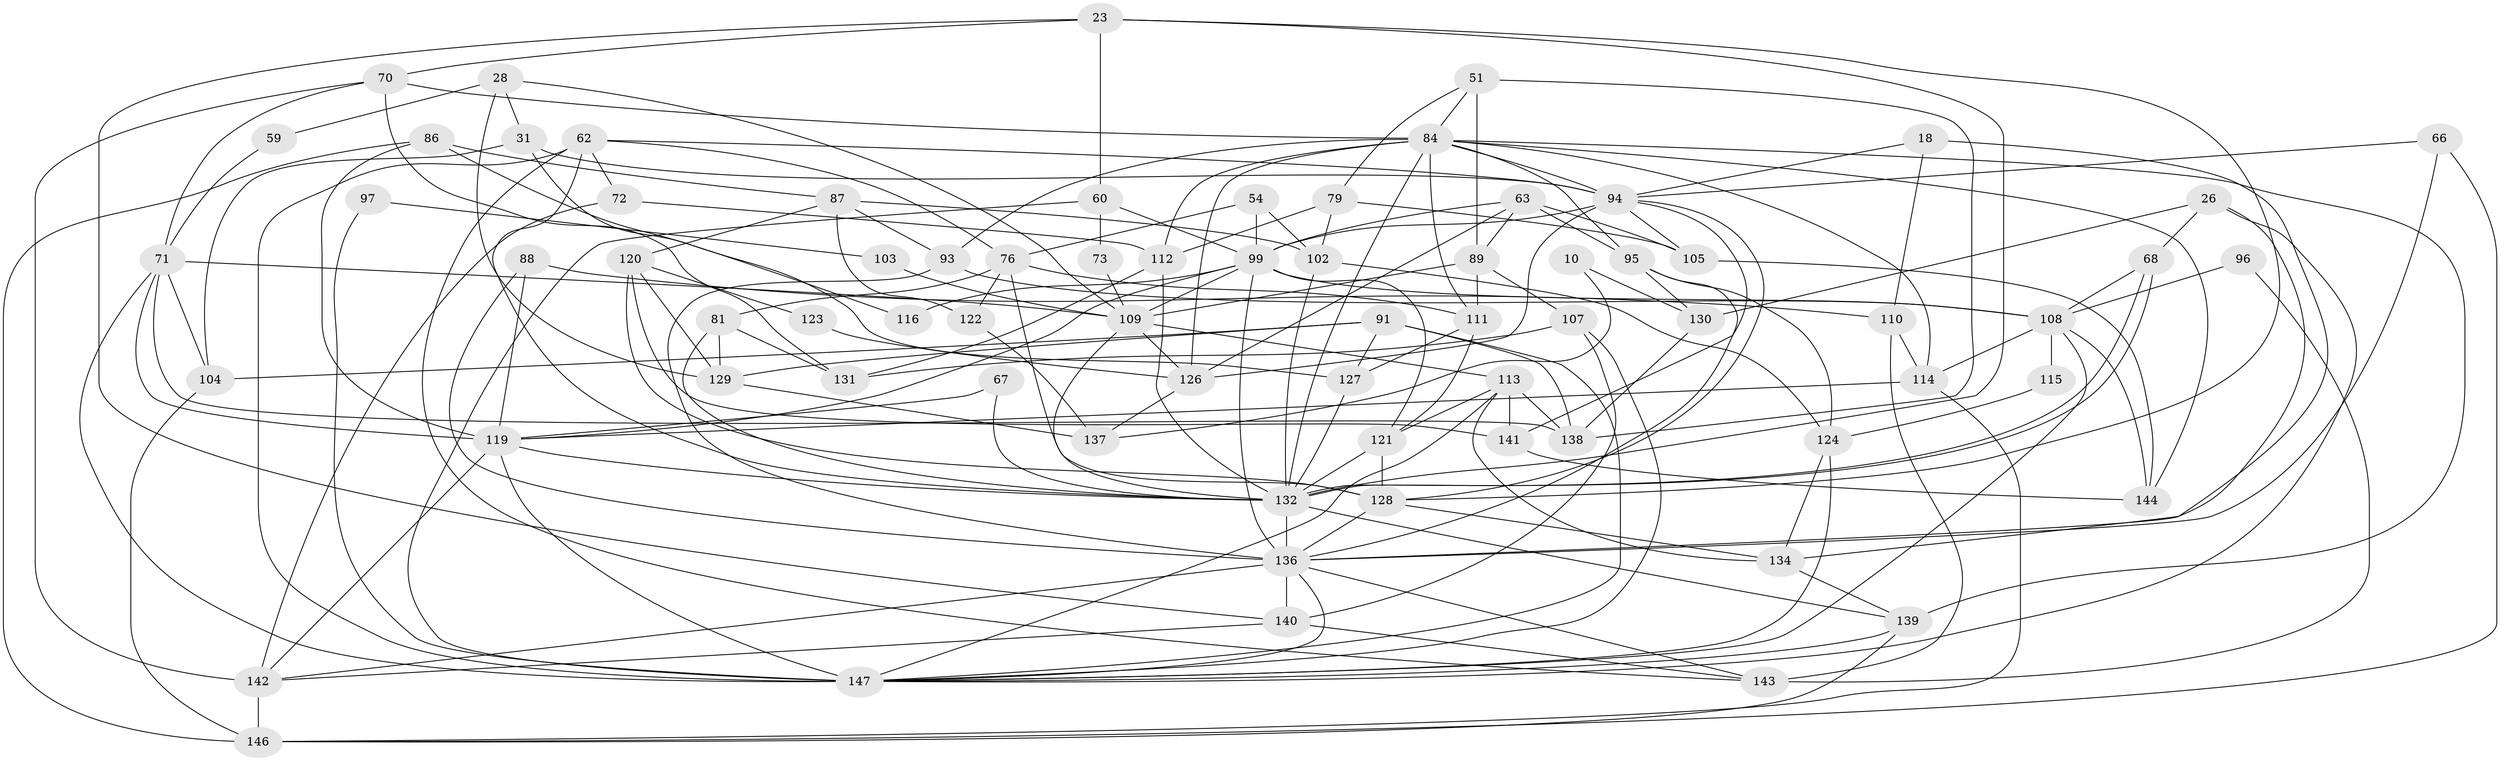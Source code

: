 // original degree distribution, {3: 0.23129251700680273, 5: 0.1836734693877551, 4: 0.3197278911564626, 7: 0.061224489795918366, 6: 0.05442176870748299, 2: 0.14285714285714285, 10: 0.006802721088435374}
// Generated by graph-tools (version 1.1) at 2025/50/03/09/25 04:50:49]
// undirected, 73 vertices, 183 edges
graph export_dot {
graph [start="1"]
  node [color=gray90,style=filled];
  10;
  18;
  23 [super="+9"];
  26;
  28;
  31;
  51;
  54 [super="+34"];
  59;
  60;
  62 [super="+46"];
  63 [super="+40"];
  66;
  67;
  68;
  70;
  71 [super="+65+61"];
  72 [super="+25"];
  73;
  76 [super="+49"];
  79;
  81;
  84 [super="+82+13"];
  86 [super="+19"];
  87;
  88;
  89 [super="+75"];
  91 [super="+20"];
  93;
  94 [super="+42+83"];
  95 [super="+11+41"];
  96;
  97 [super="+35"];
  99 [super="+38+8+92"];
  102;
  103;
  104 [super="+6+85"];
  105 [super="+78"];
  107 [super="+74"];
  108 [super="+3"];
  109 [super="+29+57"];
  110 [super="+52"];
  111;
  112;
  113 [super="+17+77"];
  114 [super="+48"];
  115;
  116;
  119 [super="+50+4"];
  120;
  121 [super="+43+69+55"];
  122;
  123;
  124 [super="+36+64"];
  126 [super="+98+39"];
  127;
  128 [super="+16"];
  129;
  130;
  131;
  132 [super="+22+58+125"];
  134;
  136 [super="+53+100+90"];
  137;
  138 [super="+7"];
  139 [super="+27"];
  140 [super="+133"];
  141;
  142 [super="+118+117"];
  143 [super="+45"];
  144;
  146 [super="+5"];
  147 [super="+135+145"];
  10 -- 130;
  10 -- 137;
  18 -- 110;
  18 -- 94;
  18 -- 136;
  23 -- 60;
  23 -- 70;
  23 -- 140;
  23 -- 128;
  23 -- 132;
  26 -- 68;
  26 -- 130;
  26 -- 134;
  26 -- 147;
  28 -- 129;
  28 -- 31;
  28 -- 59;
  28 -- 109;
  31 -- 94;
  31 -- 127;
  31 -- 104;
  51 -- 79;
  51 -- 84;
  51 -- 138;
  51 -- 89 [weight=2];
  54 -- 76;
  54 -- 99;
  54 -- 102;
  59 -- 71;
  60 -- 147;
  60 -- 73;
  60 -- 99;
  62 -- 147 [weight=2];
  62 -- 94;
  62 -- 72;
  62 -- 76;
  62 -- 132 [weight=2];
  62 -- 143;
  63 -- 126 [weight=2];
  63 -- 105;
  63 -- 99 [weight=2];
  63 -- 95 [weight=2];
  63 -- 89;
  66 -- 146;
  66 -- 94;
  66 -- 136;
  67 -- 119;
  67 -- 132;
  68 -- 132;
  68 -- 132;
  68 -- 108;
  70 -- 131;
  70 -- 142;
  70 -- 84;
  70 -- 71;
  71 -- 147;
  71 -- 119;
  71 -- 104;
  71 -- 138;
  71 -- 109;
  72 -- 112;
  72 -- 142;
  73 -- 109;
  76 -- 81;
  76 -- 128 [weight=2];
  76 -- 122;
  76 -- 111;
  79 -- 112;
  79 -- 102;
  79 -- 105;
  81 -- 131;
  81 -- 129;
  81 -- 132;
  84 -- 93;
  84 -- 111;
  84 -- 112;
  84 -- 114 [weight=2];
  84 -- 144;
  84 -- 126 [weight=2];
  84 -- 94 [weight=2];
  84 -- 95;
  84 -- 139;
  84 -- 132;
  86 -- 119 [weight=3];
  86 -- 146;
  86 -- 116;
  86 -- 87;
  87 -- 120;
  87 -- 93;
  87 -- 102;
  87 -- 122;
  88 -- 119;
  88 -- 110;
  88 -- 136;
  89 -- 107;
  89 -- 111;
  89 -- 109 [weight=2];
  91 -- 129;
  91 -- 104 [weight=2];
  91 -- 138;
  91 -- 127;
  91 -- 147;
  93 -- 108;
  93 -- 136;
  94 -- 141;
  94 -- 105 [weight=2];
  94 -- 128;
  94 -- 99 [weight=2];
  94 -- 126;
  95 -- 124;
  95 -- 130;
  95 -- 136;
  96 -- 108;
  96 -- 143;
  97 -- 147 [weight=3];
  97 -- 103;
  99 -- 108 [weight=2];
  99 -- 136 [weight=2];
  99 -- 116;
  99 -- 119 [weight=2];
  99 -- 109 [weight=2];
  99 -- 121 [weight=4];
  102 -- 124;
  102 -- 132;
  103 -- 109;
  104 -- 146;
  105 -- 144;
  107 -- 140;
  107 -- 147;
  107 -- 131;
  108 -- 144;
  108 -- 115;
  108 -- 114;
  108 -- 147;
  109 -- 113;
  109 -- 126;
  109 -- 132;
  110 -- 114 [weight=2];
  110 -- 143;
  111 -- 127;
  111 -- 121;
  112 -- 131;
  112 -- 132;
  113 -- 138;
  113 -- 141;
  113 -- 121;
  113 -- 147;
  113 -- 134;
  114 -- 146;
  114 -- 119;
  115 -- 124;
  119 -- 142;
  119 -- 147;
  119 -- 132;
  120 -- 129;
  120 -- 128;
  120 -- 123;
  120 -- 141;
  121 -- 128;
  121 -- 132 [weight=2];
  122 -- 137;
  123 -- 126;
  124 -- 147;
  124 -- 134;
  126 -- 137;
  127 -- 132;
  128 -- 134;
  128 -- 136;
  129 -- 137;
  130 -- 138;
  132 -- 136 [weight=2];
  132 -- 139;
  134 -- 139;
  136 -- 147;
  136 -- 142 [weight=2];
  136 -- 143;
  136 -- 140 [weight=2];
  139 -- 146;
  139 -- 147;
  140 -- 142 [weight=2];
  140 -- 143;
  141 -- 144;
  142 -- 146 [weight=2];
}
